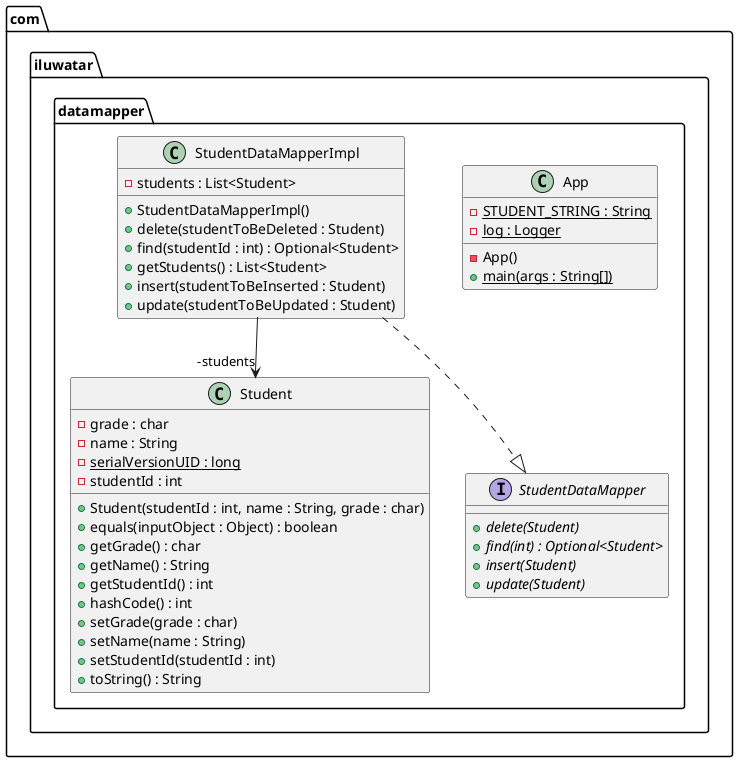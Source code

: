 @startuml
package com.iluwatar.datamapper {
  class App {
    - STUDENT_STRING : String {static}
    - log : Logger {static}
    - App()
    + main(args : String[]) {static}
  }
  class Student {
    - grade : char
    - name : String
    - serialVersionUID : long {static}
    - studentId : int
    + Student(studentId : int, name : String, grade : char)
    + equals(inputObject : Object) : boolean
    + getGrade() : char
    + getName() : String
    + getStudentId() : int
    + hashCode() : int
    + setGrade(grade : char)
    + setName(name : String)
    + setStudentId(studentId : int)
    + toString() : String
  }
  interface StudentDataMapper {
    + delete(Student) {abstract}
    + find(int) : Optional<Student> {abstract}
    + insert(Student) {abstract}
    + update(Student) {abstract}
  }
  class StudentDataMapperImpl {
    - students : List<Student>
    + StudentDataMapperImpl()
    + delete(studentToBeDeleted : Student)
    + find(studentId : int) : Optional<Student>
    + getStudents() : List<Student>
    + insert(studentToBeInserted : Student)
    + update(studentToBeUpdated : Student)
  }
}
StudentDataMapperImpl -->  "-students" Student
StudentDataMapperImpl ..|> StudentDataMapper 
@enduml